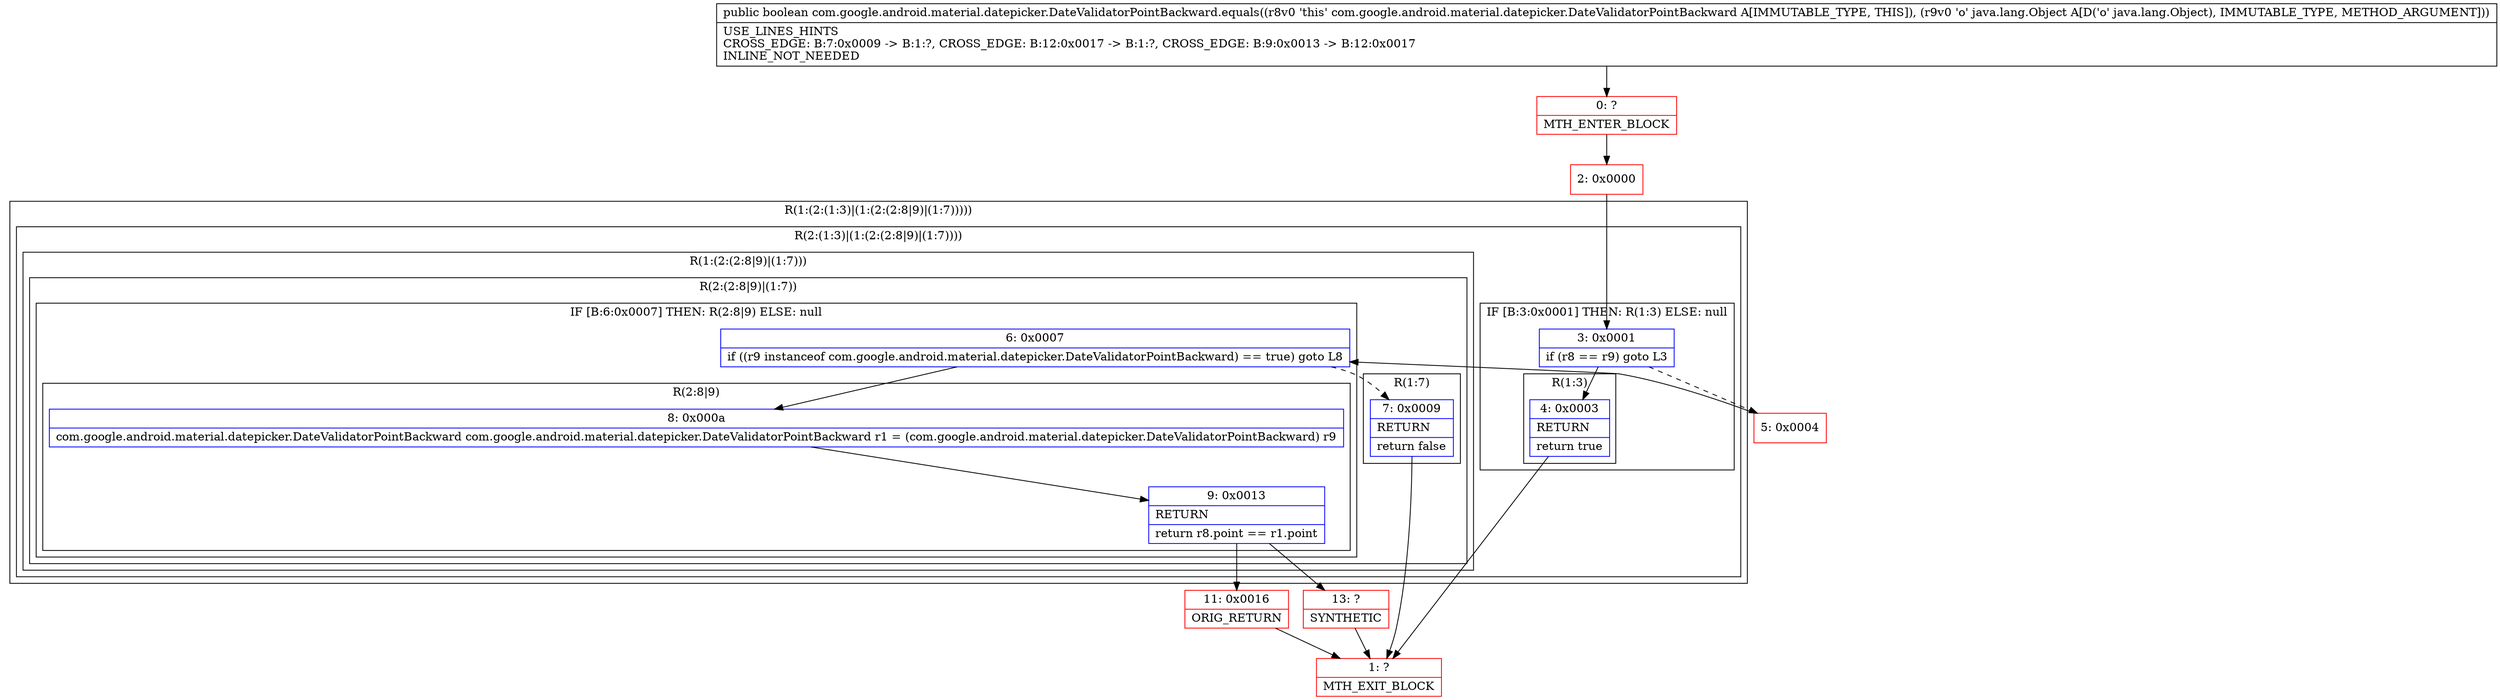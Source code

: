 digraph "CFG forcom.google.android.material.datepicker.DateValidatorPointBackward.equals(Ljava\/lang\/Object;)Z" {
subgraph cluster_Region_1221167450 {
label = "R(1:(2:(1:3)|(1:(2:(2:8|9)|(1:7)))))";
node [shape=record,color=blue];
subgraph cluster_Region_1018681380 {
label = "R(2:(1:3)|(1:(2:(2:8|9)|(1:7))))";
node [shape=record,color=blue];
subgraph cluster_IfRegion_1203333885 {
label = "IF [B:3:0x0001] THEN: R(1:3) ELSE: null";
node [shape=record,color=blue];
Node_3 [shape=record,label="{3\:\ 0x0001|if (r8 == r9) goto L3\l}"];
subgraph cluster_Region_1167552377 {
label = "R(1:3)";
node [shape=record,color=blue];
Node_4 [shape=record,label="{4\:\ 0x0003|RETURN\l|return true\l}"];
}
}
subgraph cluster_Region_1091612104 {
label = "R(1:(2:(2:8|9)|(1:7)))";
node [shape=record,color=blue];
subgraph cluster_Region_1139030838 {
label = "R(2:(2:8|9)|(1:7))";
node [shape=record,color=blue];
subgraph cluster_IfRegion_1325817653 {
label = "IF [B:6:0x0007] THEN: R(2:8|9) ELSE: null";
node [shape=record,color=blue];
Node_6 [shape=record,label="{6\:\ 0x0007|if ((r9 instanceof com.google.android.material.datepicker.DateValidatorPointBackward) == true) goto L8\l}"];
subgraph cluster_Region_1589018812 {
label = "R(2:8|9)";
node [shape=record,color=blue];
Node_8 [shape=record,label="{8\:\ 0x000a|com.google.android.material.datepicker.DateValidatorPointBackward com.google.android.material.datepicker.DateValidatorPointBackward r1 = (com.google.android.material.datepicker.DateValidatorPointBackward) r9\l}"];
Node_9 [shape=record,label="{9\:\ 0x0013|RETURN\l|return r8.point == r1.point\l}"];
}
}
subgraph cluster_Region_831790347 {
label = "R(1:7)";
node [shape=record,color=blue];
Node_7 [shape=record,label="{7\:\ 0x0009|RETURN\l|return false\l}"];
}
}
}
}
}
Node_0 [shape=record,color=red,label="{0\:\ ?|MTH_ENTER_BLOCK\l}"];
Node_2 [shape=record,color=red,label="{2\:\ 0x0000}"];
Node_1 [shape=record,color=red,label="{1\:\ ?|MTH_EXIT_BLOCK\l}"];
Node_5 [shape=record,color=red,label="{5\:\ 0x0004}"];
Node_11 [shape=record,color=red,label="{11\:\ 0x0016|ORIG_RETURN\l}"];
Node_13 [shape=record,color=red,label="{13\:\ ?|SYNTHETIC\l}"];
MethodNode[shape=record,label="{public boolean com.google.android.material.datepicker.DateValidatorPointBackward.equals((r8v0 'this' com.google.android.material.datepicker.DateValidatorPointBackward A[IMMUTABLE_TYPE, THIS]), (r9v0 'o' java.lang.Object A[D('o' java.lang.Object), IMMUTABLE_TYPE, METHOD_ARGUMENT]))  | USE_LINES_HINTS\lCROSS_EDGE: B:7:0x0009 \-\> B:1:?, CROSS_EDGE: B:12:0x0017 \-\> B:1:?, CROSS_EDGE: B:9:0x0013 \-\> B:12:0x0017\lINLINE_NOT_NEEDED\l}"];
MethodNode -> Node_0;Node_3 -> Node_4;
Node_3 -> Node_5[style=dashed];
Node_4 -> Node_1;
Node_6 -> Node_7[style=dashed];
Node_6 -> Node_8;
Node_8 -> Node_9;
Node_9 -> Node_11;
Node_9 -> Node_13;
Node_7 -> Node_1;
Node_0 -> Node_2;
Node_2 -> Node_3;
Node_5 -> Node_6;
Node_11 -> Node_1;
Node_13 -> Node_1;
}

